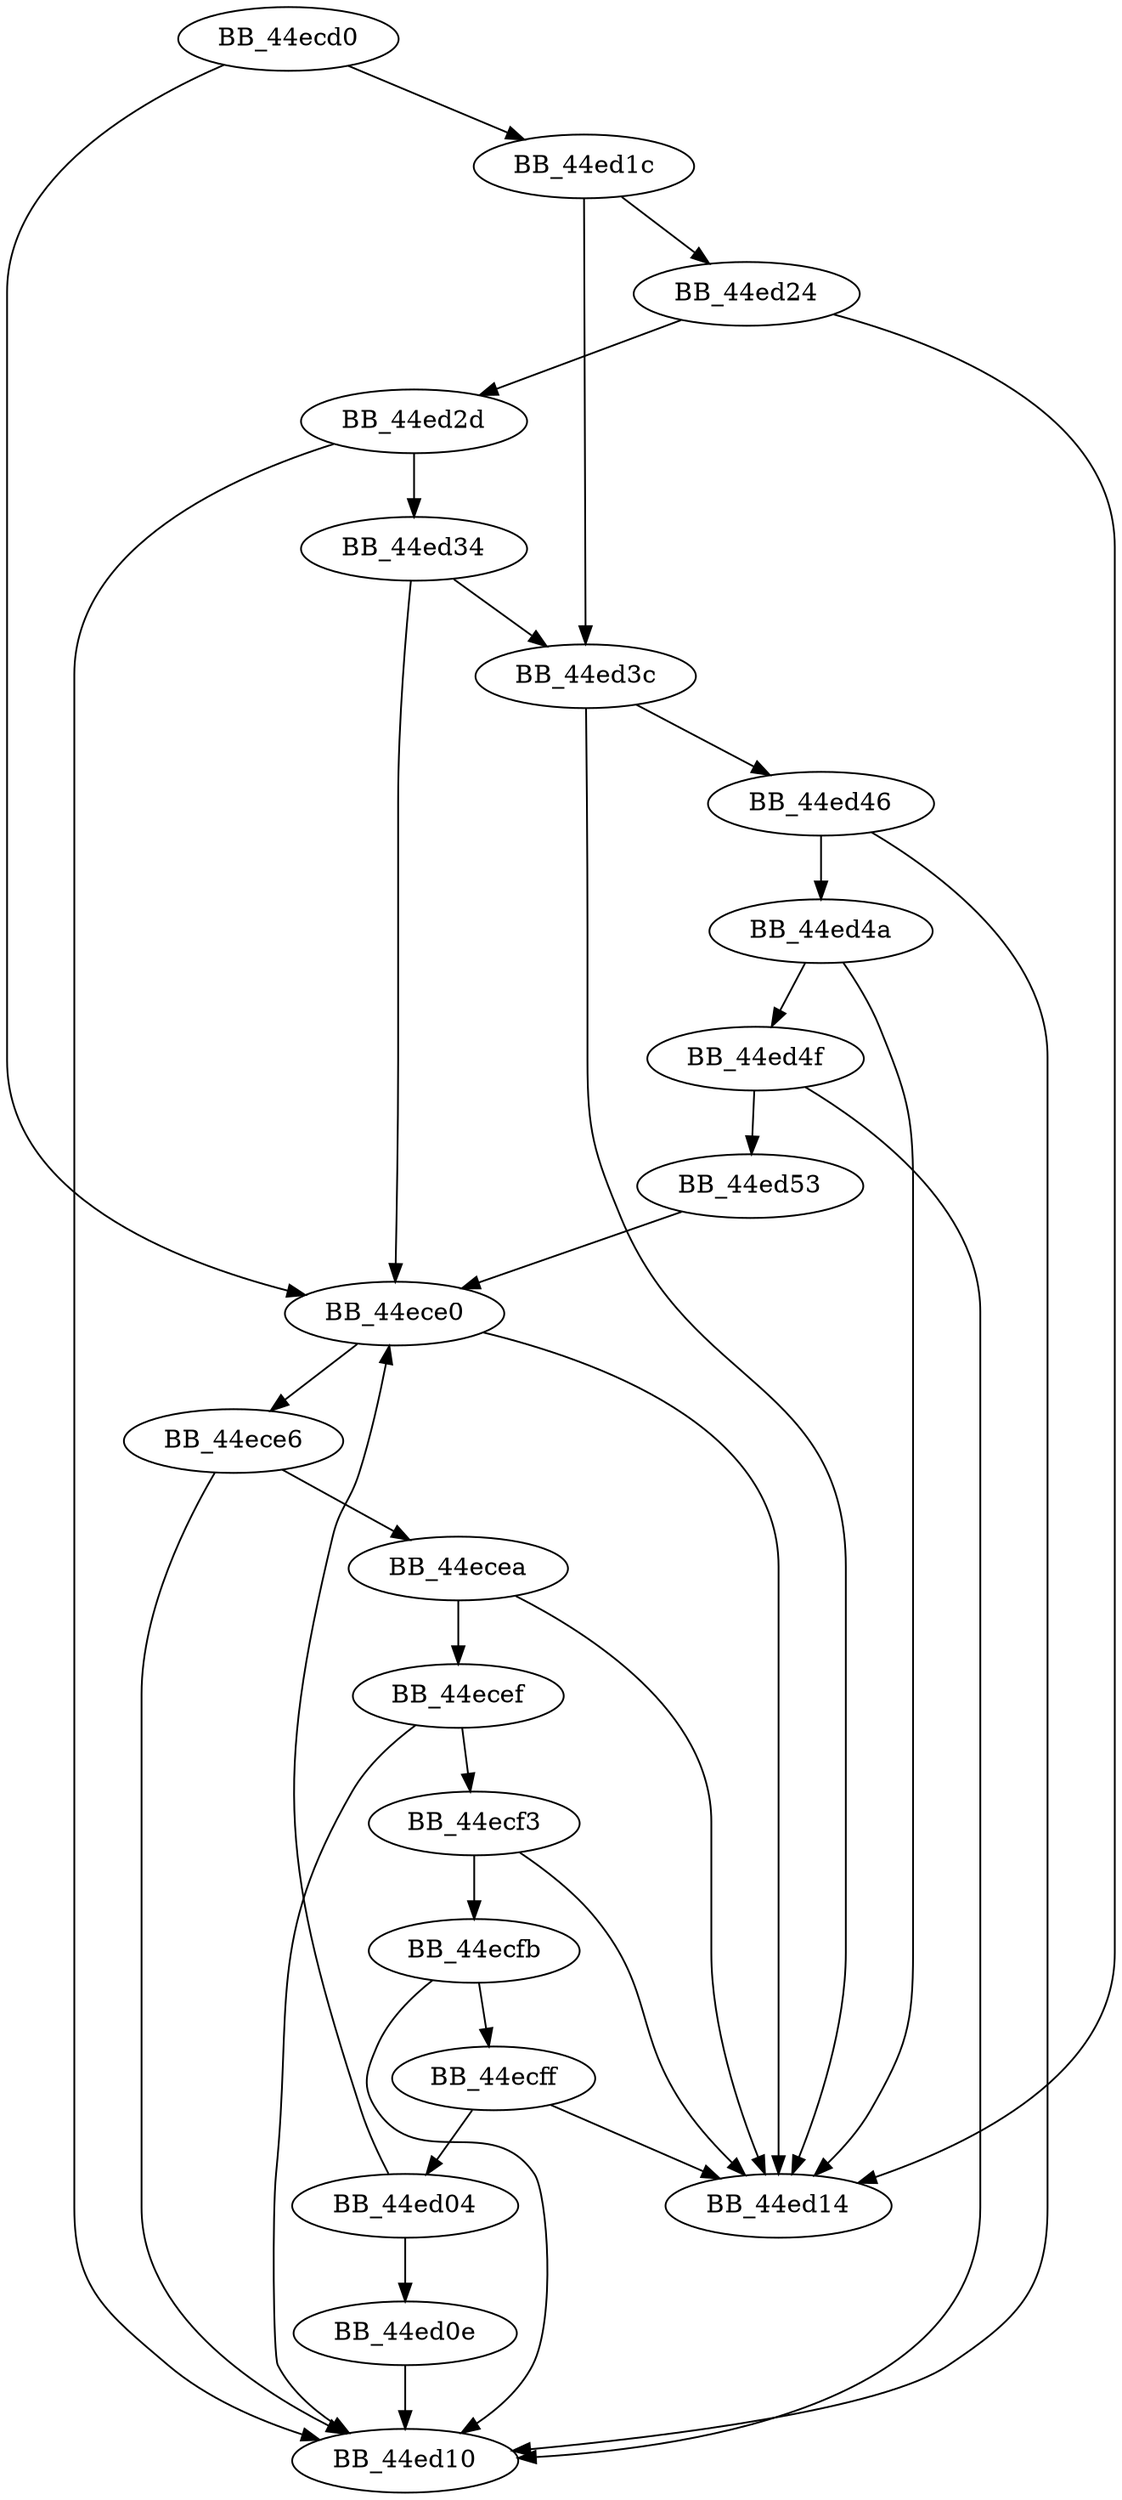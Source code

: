 DiGraph sub_44ECD0{
BB_44ecd0->BB_44ece0
BB_44ecd0->BB_44ed1c
BB_44ece0->BB_44ece6
BB_44ece0->BB_44ed14
BB_44ece6->BB_44ecea
BB_44ece6->BB_44ed10
BB_44ecea->BB_44ecef
BB_44ecea->BB_44ed14
BB_44ecef->BB_44ecf3
BB_44ecef->BB_44ed10
BB_44ecf3->BB_44ecfb
BB_44ecf3->BB_44ed14
BB_44ecfb->BB_44ecff
BB_44ecfb->BB_44ed10
BB_44ecff->BB_44ed04
BB_44ecff->BB_44ed14
BB_44ed04->BB_44ece0
BB_44ed04->BB_44ed0e
BB_44ed0e->BB_44ed10
BB_44ed1c->BB_44ed24
BB_44ed1c->BB_44ed3c
BB_44ed24->BB_44ed14
BB_44ed24->BB_44ed2d
BB_44ed2d->BB_44ed10
BB_44ed2d->BB_44ed34
BB_44ed34->BB_44ece0
BB_44ed34->BB_44ed3c
BB_44ed3c->BB_44ed14
BB_44ed3c->BB_44ed46
BB_44ed46->BB_44ed10
BB_44ed46->BB_44ed4a
BB_44ed4a->BB_44ed14
BB_44ed4a->BB_44ed4f
BB_44ed4f->BB_44ed10
BB_44ed4f->BB_44ed53
BB_44ed53->BB_44ece0
}
